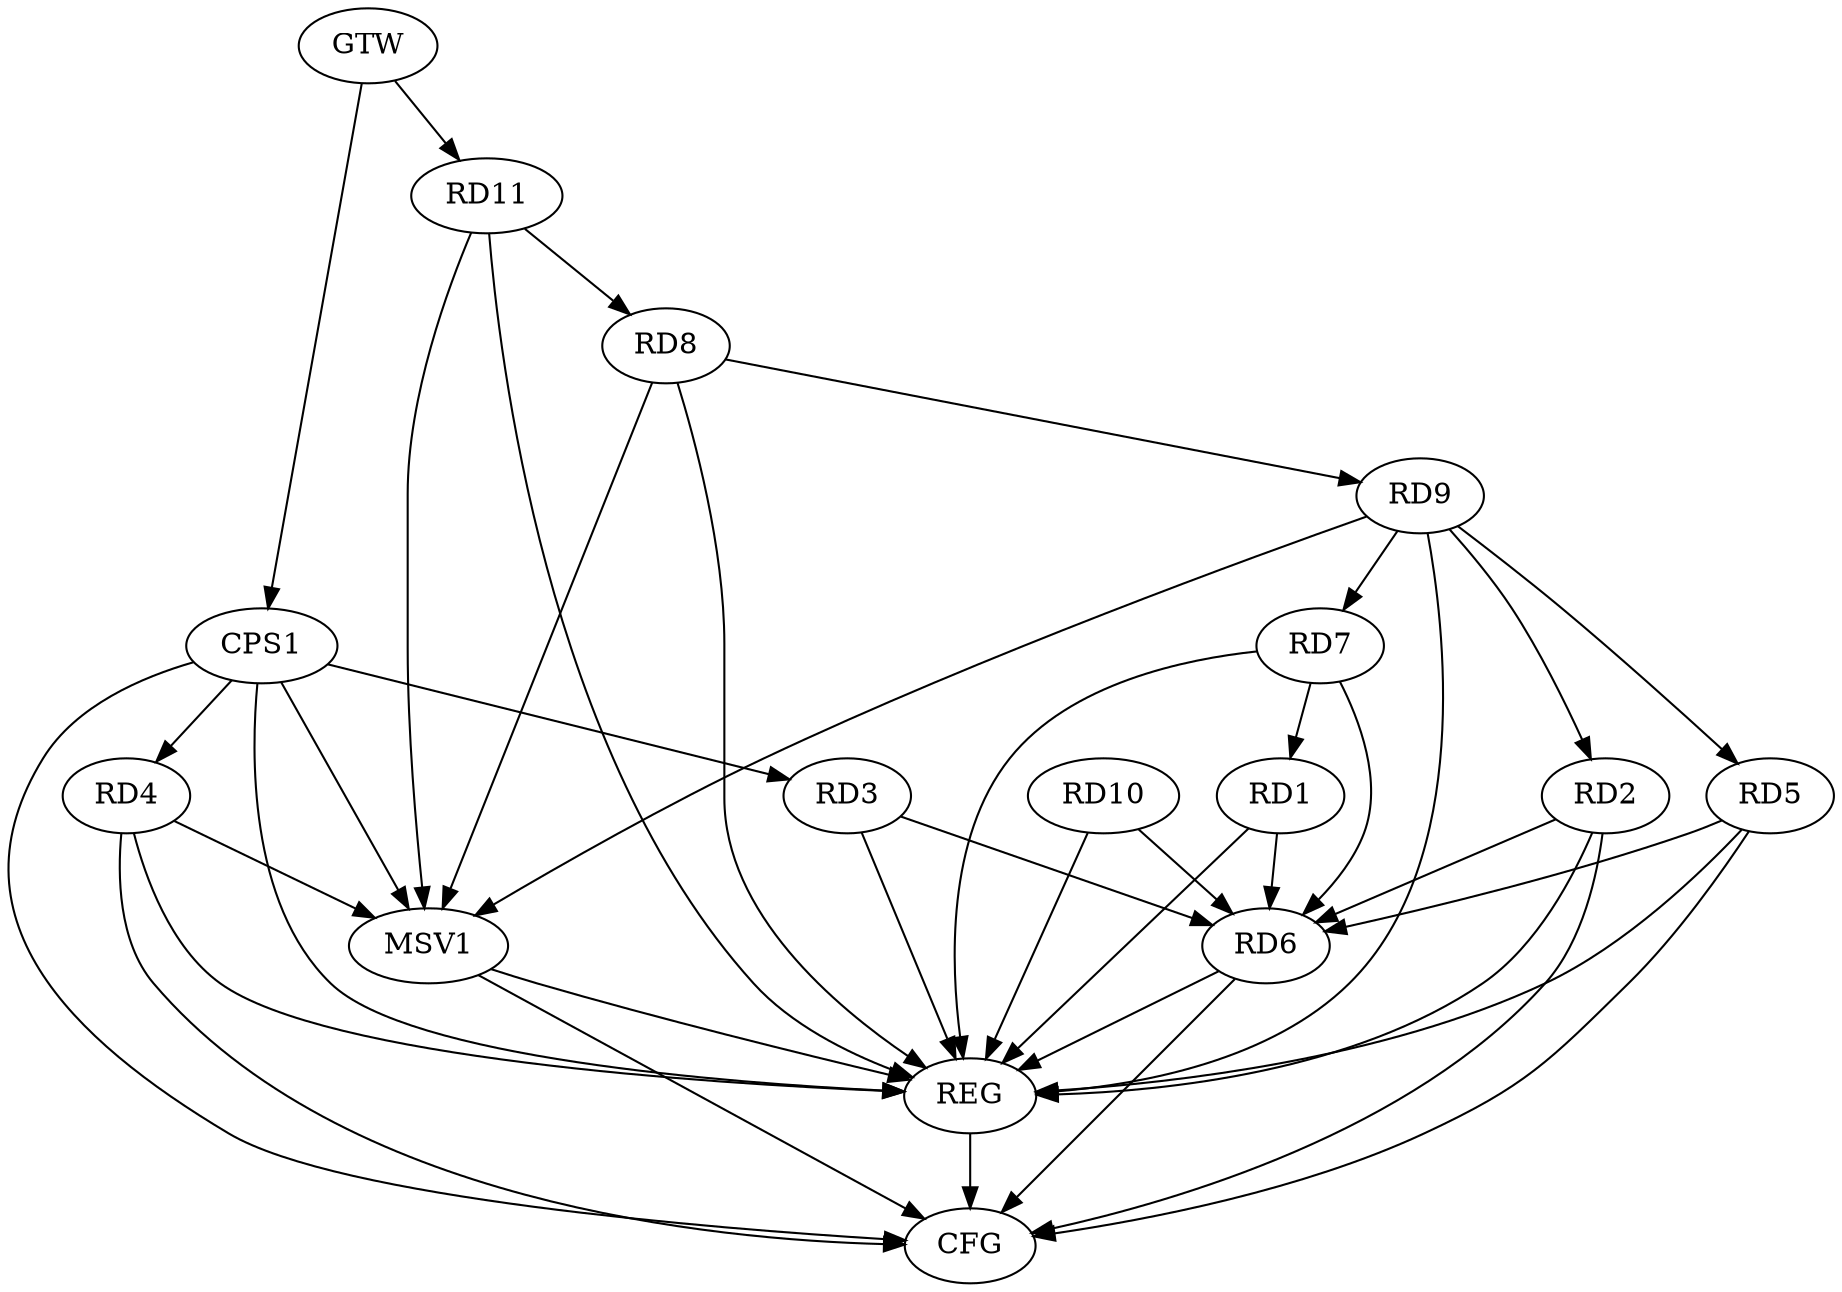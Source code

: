 strict digraph G {
  RD1 [ label="RD1" ];
  RD2 [ label="RD2" ];
  RD3 [ label="RD3" ];
  RD4 [ label="RD4" ];
  RD5 [ label="RD5" ];
  RD6 [ label="RD6" ];
  RD7 [ label="RD7" ];
  RD8 [ label="RD8" ];
  RD9 [ label="RD9" ];
  RD10 [ label="RD10" ];
  RD11 [ label="RD11" ];
  CPS1 [ label="CPS1" ];
  GTW [ label="GTW" ];
  REG [ label="REG" ];
  CFG [ label="CFG" ];
  MSV1 [ label="MSV1" ];
  RD7 -> RD1;
  RD9 -> RD2;
  RD9 -> RD5;
  RD9 -> RD7;
  RD8 -> RD9;
  RD11 -> RD8;
  CPS1 -> RD3;
  CPS1 -> RD4;
  GTW -> RD11;
  GTW -> CPS1;
  RD1 -> REG;
  RD2 -> REG;
  RD3 -> REG;
  RD4 -> REG;
  RD5 -> REG;
  RD6 -> REG;
  RD7 -> REG;
  RD8 -> REG;
  RD9 -> REG;
  RD10 -> REG;
  RD11 -> REG;
  CPS1 -> REG;
  RD4 -> CFG;
  CPS1 -> CFG;
  RD2 -> CFG;
  RD5 -> CFG;
  RD6 -> CFG;
  REG -> CFG;
  RD7 -> RD6;
  RD10 -> RD6;
  RD2 -> RD6;
  RD5 -> RD6;
  RD1 -> RD6;
  RD3 -> RD6;
  RD8 -> MSV1;
  RD9 -> MSV1;
  RD11 -> MSV1;
  CPS1 -> MSV1;
  RD4 -> MSV1;
  MSV1 -> REG;
  MSV1 -> CFG;
}
